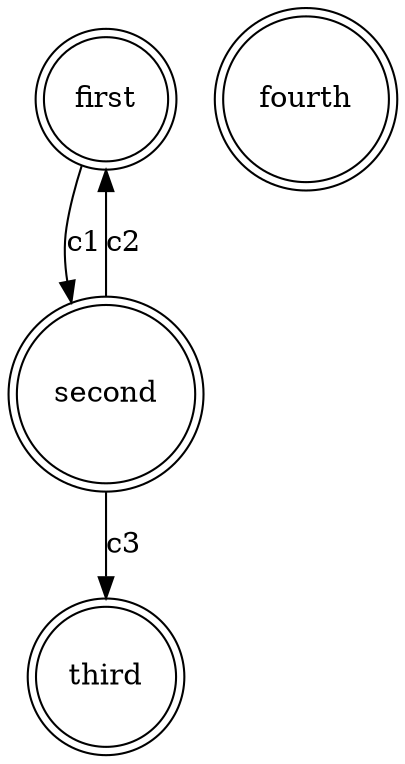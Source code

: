 digraph "22aba17d-0803-40d1-a6d7-f5526b847a82" {
	"7c3ea0fc-bddf-46b4-ba12-8b1b48a8579d" [label=first shape=doublecircle]
	"7c3ea0fc-bddf-46b4-ba12-8b1b48a8579d" -> "1c35bf4a-c2be-4786-90db-9376a1bdf906" [label=c1]
	"1c35bf4a-c2be-4786-90db-9376a1bdf906" [label=second shape=doublecircle]
	"1c35bf4a-c2be-4786-90db-9376a1bdf906" -> "7c3ea0fc-bddf-46b4-ba12-8b1b48a8579d" [label=c2]
	"1c35bf4a-c2be-4786-90db-9376a1bdf906" -> "76fa27b9-88d8-4fb6-9117-46053273d404" [label=c3]
	"76fa27b9-88d8-4fb6-9117-46053273d404" [label=third shape=doublecircle]
	"fbd6b939-3ac7-40cc-8c4d-e8116c02f0b7" [label=fourth shape=doublecircle]
}
